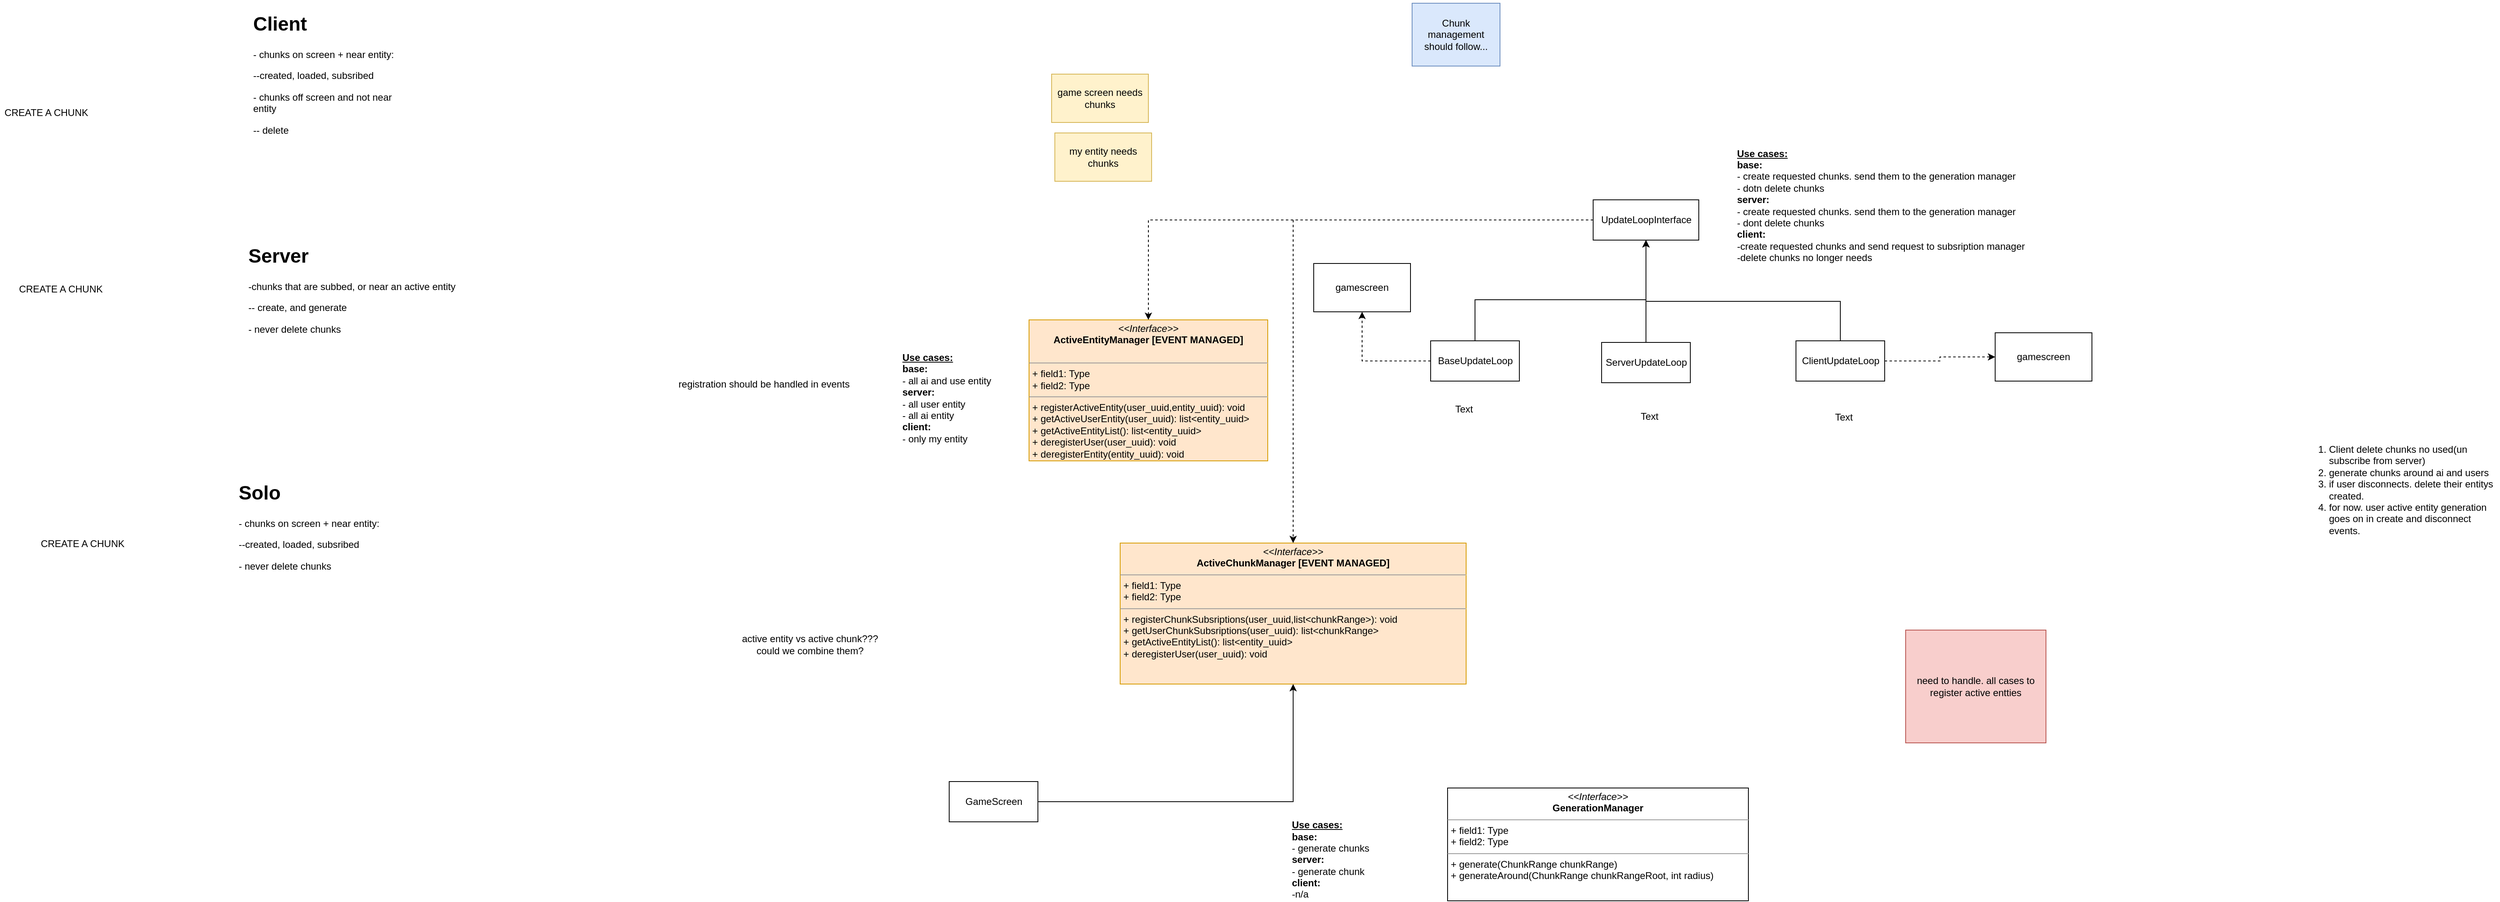 <mxfile version="16.4.0" type="device"><diagram id="kUH15gHTl3p1baRAcVna" name="Page-1"><mxGraphModel dx="4993" dy="1642" grid="0" gridSize="10" guides="1" tooltips="1" connect="1" arrows="1" fold="1" page="0" pageScale="1" pageWidth="850" pageHeight="1100" math="0" shadow="0"><root><mxCell id="0"/><mxCell id="1" parent="0"/><mxCell id="ypfO_ZJ_kF1ytdytfM0t-13" value="&lt;ol&gt;&lt;li&gt;Client delete chunks no used(un subscribe from server)&lt;/li&gt;&lt;li&gt;generate chunks around ai and users&lt;/li&gt;&lt;li&gt;if user disconnects. delete their entitys created.&lt;/li&gt;&lt;li&gt;for now. user active entity generation goes on in create and disconnect events.&lt;/li&gt;&lt;/ol&gt;" style="text;html=1;strokeColor=none;fillColor=none;align=left;verticalAlign=middle;whiteSpace=wrap;rounded=0;" parent="1" vertex="1"><mxGeometry x="1066" y="130" width="253" height="164" as="geometry"/></mxCell><mxCell id="Zs4BsTpwkFoYaRE0mZC7-3" value="&lt;p style=&quot;margin: 0px ; margin-top: 4px ; text-align: center&quot;&gt;&lt;i&gt;&amp;lt;&amp;lt;Interface&amp;gt;&amp;gt;&lt;/i&gt;&lt;br&gt;&lt;b&gt;GenerationManager&lt;/b&gt;&lt;/p&gt;&lt;hr size=&quot;1&quot;&gt;&lt;p style=&quot;margin: 0px ; margin-left: 4px&quot;&gt;+ field1: Type&lt;br&gt;+ field2: Type&lt;/p&gt;&lt;hr size=&quot;1&quot;&gt;&lt;p style=&quot;margin: 0px ; margin-left: 4px&quot;&gt;+ generate(ChunkRange chunkRange)&lt;br&gt;+ generateAround(ChunkRange chunkRangeRoot, int radius)&lt;/p&gt;" style="verticalAlign=top;align=left;overflow=fill;fontSize=12;fontFamily=Helvetica;html=1;" parent="1" vertex="1"><mxGeometry x="15" y="582" width="373" height="140" as="geometry"/></mxCell><mxCell id="Zs4BsTpwkFoYaRE0mZC7-5" value="&lt;p style=&quot;margin: 0px ; margin-top: 4px ; text-align: center&quot;&gt;&lt;i&gt;&amp;lt;&amp;lt;Interface&amp;gt;&amp;gt;&lt;/i&gt;&lt;br&gt;&lt;b&gt;ActiveEntityManager [EVENT MANAGED]&lt;/b&gt;&lt;/p&gt;&lt;br&gt;&lt;hr size=&quot;1&quot;&gt;&lt;p style=&quot;margin: 0px ; margin-left: 4px&quot;&gt;+ field1: Type&lt;br&gt;+ field2: Type&lt;/p&gt;&lt;hr size=&quot;1&quot;&gt;&lt;p style=&quot;margin: 0px ; margin-left: 4px&quot;&gt;+ registerActiveEntity(user_uuid,entity_uuid): void&lt;br&gt;+ getActiveUserEntity(user_uuid): list&amp;lt;entity_uuid&amp;gt;&lt;/p&gt;&lt;p style=&quot;margin: 0px ; margin-left: 4px&quot;&gt;+&amp;nbsp;getActiveEntityList(): list&amp;lt;entity_uuid&amp;gt;&lt;/p&gt;&lt;p style=&quot;margin: 0px ; margin-left: 4px&quot;&gt;+ deregisterUser(user_uuid): void&lt;/p&gt;&lt;p style=&quot;margin: 0px ; margin-left: 4px&quot;&gt;+ deregisterEntity(entity_uuid): void&lt;/p&gt;" style="verticalAlign=top;align=left;overflow=fill;fontSize=12;fontFamily=Helvetica;html=1;fillColor=#ffe6cc;strokeColor=#d79b00;" parent="1" vertex="1"><mxGeometry x="-504" y="1" width="296" height="175" as="geometry"/></mxCell><mxCell id="Zs4BsTpwkFoYaRE0mZC7-18" value="&lt;b&gt;&lt;u&gt;Use cases:&lt;/u&gt;&lt;/b&gt;&lt;br&gt;&lt;b&gt;base:&lt;br&gt;&lt;/b&gt;- generate chunks&lt;br&gt;&lt;b&gt;server:&lt;/b&gt;&lt;br&gt;- generate chunk&lt;br&gt;&lt;b&gt;client:&lt;br&gt;&lt;/b&gt;-n/a" style="text;html=1;align=left;verticalAlign=middle;resizable=0;points=[];autosize=1;strokeColor=none;fillColor=none;" parent="1" vertex="1"><mxGeometry x="-180" y="620" width="106" height="102" as="geometry"/></mxCell><mxCell id="Zs4BsTpwkFoYaRE0mZC7-19" value="&lt;b&gt;&lt;u&gt;Use cases:&lt;/u&gt;&lt;/b&gt;&lt;br&gt;&lt;b&gt;base:&lt;br&gt;&lt;/b&gt;- all ai and use entity&lt;br&gt;&lt;b&gt;server:&lt;/b&gt;&lt;br&gt;- all user entity&lt;br&gt;- all ai entity&lt;br&gt;&lt;b&gt;client:&lt;br&gt;&lt;/b&gt;- only my entity" style="text;html=1;align=left;verticalAlign=middle;resizable=0;points=[];autosize=1;strokeColor=none;fillColor=none;" parent="1" vertex="1"><mxGeometry x="-663" y="39.5" width="120" height="116" as="geometry"/></mxCell><mxCell id="Zs4BsTpwkFoYaRE0mZC7-21" value="&lt;b&gt;&lt;u&gt;Use cases:&lt;/u&gt;&lt;/b&gt;&lt;br&gt;&lt;b&gt;base:&lt;br&gt;&lt;/b&gt;- create requested chunks. send them to the generation manager&lt;br&gt;- dotn delete chunks&lt;br&gt;&lt;b&gt;server:&lt;/b&gt;&lt;br&gt;- create requested chunks. send them to the generation manager&lt;br&gt;- dont delete chunks&lt;br&gt;&lt;b&gt;client:&lt;br&gt;&lt;/b&gt;-create requested chunks and send request to subsription manager&lt;br&gt;-delete chunks no longer needs" style="text;html=1;align=left;verticalAlign=middle;resizable=0;points=[];autosize=1;strokeColor=none;fillColor=none;" parent="1" vertex="1"><mxGeometry x="372" y="-213" width="367" height="144" as="geometry"/></mxCell><mxCell id="f6o9O6TR0m_8u2Nm0Seb-2" value="need to handle. all cases to register active entties" style="text;html=1;strokeColor=#b85450;fillColor=#f8cecc;align=center;verticalAlign=middle;whiteSpace=wrap;rounded=0;" parent="1" vertex="1"><mxGeometry x="583" y="386" width="174" height="140" as="geometry"/></mxCell><mxCell id="f6o9O6TR0m_8u2Nm0Seb-3" value="Chunk management should follow..." style="text;html=1;strokeColor=#6c8ebf;fillColor=#dae8fc;align=center;verticalAlign=middle;whiteSpace=wrap;rounded=0;" parent="1" vertex="1"><mxGeometry x="-29" y="-392" width="109" height="78" as="geometry"/></mxCell><mxCell id="f6o9O6TR0m_8u2Nm0Seb-6" value="registration should be handled in events" style="text;html=1;align=center;verticalAlign=middle;resizable=0;points=[];autosize=1;strokeColor=none;fillColor=none;" parent="1" vertex="1"><mxGeometry x="-944" y="71.5" width="222" height="18" as="geometry"/></mxCell><mxCell id="f6o9O6TR0m_8u2Nm0Seb-7" value="active entity vs active chunk???&lt;br&gt;could we combine them?" style="text;html=1;align=center;verticalAlign=middle;resizable=0;points=[];autosize=1;strokeColor=none;fillColor=none;" parent="1" vertex="1"><mxGeometry x="-866" y="388" width="179" height="32" as="geometry"/></mxCell><mxCell id="f6o9O6TR0m_8u2Nm0Seb-8" value="&lt;p style=&quot;margin: 0px ; margin-top: 4px ; text-align: center&quot;&gt;&lt;i&gt;&amp;lt;&amp;lt;Interface&amp;gt;&amp;gt;&lt;/i&gt;&lt;br&gt;&lt;b&gt;ActiveChunkManager [EVENT MANAGED]&lt;/b&gt;&lt;/p&gt;&lt;hr size=&quot;1&quot;&gt;&lt;p style=&quot;margin: 0px ; margin-left: 4px&quot;&gt;+ field1: Type&lt;br&gt;+ field2: Type&lt;/p&gt;&lt;hr size=&quot;1&quot;&gt;&lt;p style=&quot;margin: 0px ; margin-left: 4px&quot;&gt;+ registerChunkSubsriptions(user_uuid,list&amp;lt;chunkRange&amp;gt;): void&lt;br&gt;+ getUserChunkSubsriptions(user_uuid): list&amp;lt;chunkRange&amp;gt;&lt;/p&gt;&lt;p style=&quot;margin: 0px ; margin-left: 4px&quot;&gt;+&amp;nbsp;getActiveEntityList(): list&amp;lt;entity_uuid&amp;gt;&lt;/p&gt;&lt;p style=&quot;margin: 0px ; margin-left: 4px&quot;&gt;+ deregisterUser(user_uuid): void&lt;/p&gt;" style="verticalAlign=top;align=left;overflow=fill;fontSize=12;fontFamily=Helvetica;html=1;fillColor=#ffe6cc;strokeColor=#d79b00;" parent="1" vertex="1"><mxGeometry x="-391" y="278" width="429" height="175" as="geometry"/></mxCell><mxCell id="dGYwDOZ0qpIuZa3NGKVj-1" value="game screen needs chunks" style="rounded=0;whiteSpace=wrap;html=1;fillColor=#fff2cc;strokeColor=#d6b656;" parent="1" vertex="1"><mxGeometry x="-476" y="-304" width="120" height="60" as="geometry"/></mxCell><mxCell id="dGYwDOZ0qpIuZa3NGKVj-2" value="my entity needs chunks" style="rounded=0;whiteSpace=wrap;html=1;fillColor=#fff2cc;strokeColor=#d6b656;" parent="1" vertex="1"><mxGeometry x="-472" y="-231" width="120" height="60" as="geometry"/></mxCell><mxCell id="-9jzbRfQTh9OaDxutC0K-6" style="edgeStyle=orthogonalEdgeStyle;rounded=0;orthogonalLoop=1;jettySize=auto;html=1;dashed=1;" edge="1" parent="1" source="dGYwDOZ0qpIuZa3NGKVj-3" target="Zs4BsTpwkFoYaRE0mZC7-5"><mxGeometry relative="1" as="geometry"/></mxCell><mxCell id="-9jzbRfQTh9OaDxutC0K-7" style="edgeStyle=orthogonalEdgeStyle;rounded=0;orthogonalLoop=1;jettySize=auto;html=1;dashed=1;" edge="1" parent="1" source="dGYwDOZ0qpIuZa3NGKVj-3" target="f6o9O6TR0m_8u2Nm0Seb-8"><mxGeometry relative="1" as="geometry"/></mxCell><mxCell id="dGYwDOZ0qpIuZa3NGKVj-3" value="UpdateLoopInterface" style="html=1;" parent="1" vertex="1"><mxGeometry x="195.5" y="-148" width="131" height="50" as="geometry"/></mxCell><mxCell id="dGYwDOZ0qpIuZa3NGKVj-16" style="edgeStyle=orthogonalEdgeStyle;rounded=0;orthogonalLoop=1;jettySize=auto;html=1;" parent="1" source="dGYwDOZ0qpIuZa3NGKVj-4" target="dGYwDOZ0qpIuZa3NGKVj-3" edge="1"><mxGeometry relative="1" as="geometry"><Array as="points"><mxPoint x="502" y="-22"/><mxPoint x="261" y="-22"/></Array></mxGeometry></mxCell><mxCell id="-9jzbRfQTh9OaDxutC0K-2" style="edgeStyle=orthogonalEdgeStyle;rounded=0;orthogonalLoop=1;jettySize=auto;html=1;dashed=1;" edge="1" parent="1" source="dGYwDOZ0qpIuZa3NGKVj-4" target="-9jzbRfQTh9OaDxutC0K-1"><mxGeometry relative="1" as="geometry"/></mxCell><mxCell id="dGYwDOZ0qpIuZa3NGKVj-4" value="ClientUpdateLoop" style="html=1;" parent="1" vertex="1"><mxGeometry x="447" y="27" width="110" height="50" as="geometry"/></mxCell><mxCell id="dGYwDOZ0qpIuZa3NGKVj-21" style="edgeStyle=orthogonalEdgeStyle;rounded=0;orthogonalLoop=1;jettySize=auto;html=1;" parent="1" source="dGYwDOZ0qpIuZa3NGKVj-7" target="f6o9O6TR0m_8u2Nm0Seb-8" edge="1"><mxGeometry relative="1" as="geometry"/></mxCell><mxCell id="dGYwDOZ0qpIuZa3NGKVj-7" value="GameScreen" style="html=1;" parent="1" vertex="1"><mxGeometry x="-603" y="574" width="110" height="50" as="geometry"/></mxCell><mxCell id="dGYwDOZ0qpIuZa3NGKVj-14" style="edgeStyle=orthogonalEdgeStyle;rounded=0;orthogonalLoop=1;jettySize=auto;html=1;" parent="1" source="dGYwDOZ0qpIuZa3NGKVj-8" target="dGYwDOZ0qpIuZa3NGKVj-3" edge="1"><mxGeometry relative="1" as="geometry"><Array as="points"><mxPoint x="49" y="-24"/><mxPoint x="261" y="-24"/></Array></mxGeometry></mxCell><mxCell id="-9jzbRfQTh9OaDxutC0K-5" style="edgeStyle=orthogonalEdgeStyle;rounded=0;orthogonalLoop=1;jettySize=auto;html=1;dashed=1;" edge="1" parent="1" source="dGYwDOZ0qpIuZa3NGKVj-8" target="-9jzbRfQTh9OaDxutC0K-3"><mxGeometry relative="1" as="geometry"/></mxCell><mxCell id="dGYwDOZ0qpIuZa3NGKVj-8" value="BaseUpdateLoop" style="html=1;" parent="1" vertex="1"><mxGeometry x="-6" y="27" width="110" height="50" as="geometry"/></mxCell><mxCell id="dGYwDOZ0qpIuZa3NGKVj-15" style="edgeStyle=orthogonalEdgeStyle;rounded=0;orthogonalLoop=1;jettySize=auto;html=1;" parent="1" source="dGYwDOZ0qpIuZa3NGKVj-10" target="dGYwDOZ0qpIuZa3NGKVj-3" edge="1"><mxGeometry relative="1" as="geometry"/></mxCell><mxCell id="dGYwDOZ0qpIuZa3NGKVj-10" value="ServerUpdateLoop" style="html=1;" parent="1" vertex="1"><mxGeometry x="206" y="29" width="110" height="50" as="geometry"/></mxCell><mxCell id="dGYwDOZ0qpIuZa3NGKVj-18" value="Text" style="text;html=1;align=center;verticalAlign=middle;resizable=0;points=[];autosize=1;strokeColor=none;fillColor=none;" parent="1" vertex="1"><mxGeometry x="245" y="111" width="40" height="20" as="geometry"/></mxCell><mxCell id="dGYwDOZ0qpIuZa3NGKVj-19" value="Text" style="text;html=1;align=center;verticalAlign=middle;resizable=0;points=[];autosize=1;strokeColor=none;fillColor=none;" parent="1" vertex="1"><mxGeometry x="486" y="112" width="40" height="20" as="geometry"/></mxCell><mxCell id="dGYwDOZ0qpIuZa3NGKVj-20" value="Text" style="text;html=1;align=center;verticalAlign=middle;resizable=0;points=[];autosize=1;strokeColor=none;fillColor=none;" parent="1" vertex="1"><mxGeometry x="15" y="102" width="40" height="20" as="geometry"/></mxCell><mxCell id="dGYwDOZ0qpIuZa3NGKVj-22" value="&lt;h1&gt;Client&lt;/h1&gt;&lt;p&gt;- chunks on screen + near entity:&lt;/p&gt;&lt;p&gt;--created, loaded, subsribed&lt;/p&gt;&lt;p&gt;- chunks off screen and not near entity&lt;/p&gt;&lt;p&gt;-- delete&lt;/p&gt;" style="text;html=1;strokeColor=none;fillColor=none;spacing=5;spacingTop=-20;whiteSpace=wrap;overflow=hidden;rounded=0;" parent="1" vertex="1"><mxGeometry x="-1471" y="-386" width="190" height="215" as="geometry"/></mxCell><mxCell id="dGYwDOZ0qpIuZa3NGKVj-23" value="&lt;h1&gt;Server&lt;/h1&gt;&lt;p&gt;-chunks that are subbed, or near an active entity&lt;/p&gt;&lt;p&gt;-- create, and generate&lt;/p&gt;&lt;p&gt;- never delete chunks&lt;/p&gt;" style="text;html=1;strokeColor=none;fillColor=none;spacing=5;spacingTop=-20;whiteSpace=wrap;overflow=hidden;rounded=0;" parent="1" vertex="1"><mxGeometry x="-1477" y="-98" width="363" height="209" as="geometry"/></mxCell><mxCell id="dGYwDOZ0qpIuZa3NGKVj-25" value="&lt;h1 style=&quot;color: rgb(0 , 0 , 0) ; font-family: &amp;#34;helvetica&amp;#34; ; font-style: normal ; letter-spacing: normal ; text-align: left ; text-indent: 0px ; text-transform: none ; word-spacing: 0px ; background-color: rgb(255 , 255 , 255)&quot;&gt;Solo&lt;/h1&gt;&lt;p&gt;- chunks on screen + near entity:&lt;/p&gt;&lt;p&gt;--created, loaded, subsribed&lt;/p&gt;&lt;p style=&quot;color: rgb(0 , 0 , 0) ; font-family: &amp;#34;helvetica&amp;#34; ; font-size: 12px ; font-style: normal ; font-weight: 400 ; letter-spacing: normal ; text-align: left ; text-indent: 0px ; text-transform: none ; word-spacing: 0px ; background-color: rgb(255 , 255 , 255)&quot;&gt;- never delete chunks&lt;/p&gt;" style="text;whiteSpace=wrap;html=1;" parent="1" vertex="1"><mxGeometry x="-1485.996" y="179.499" width="277" height="138" as="geometry"/></mxCell><mxCell id="dGYwDOZ0qpIuZa3NGKVj-26" value="CREATE A CHUNK" style="text;html=1;align=center;verticalAlign=middle;resizable=0;points=[];autosize=1;strokeColor=none;fillColor=none;" parent="1" vertex="1"><mxGeometry x="-1780" y="-265" width="114" height="18" as="geometry"/></mxCell><mxCell id="dGYwDOZ0qpIuZa3NGKVj-27" value="CREATE A CHUNK" style="text;html=1;align=center;verticalAlign=middle;resizable=0;points=[];autosize=1;strokeColor=none;fillColor=none;" parent="1" vertex="1"><mxGeometry x="-1762" y="-46" width="114" height="18" as="geometry"/></mxCell><mxCell id="dGYwDOZ0qpIuZa3NGKVj-28" value="CREATE A CHUNK" style="text;html=1;align=center;verticalAlign=middle;resizable=0;points=[];autosize=1;strokeColor=none;fillColor=none;" parent="1" vertex="1"><mxGeometry x="-1735" y="270" width="114" height="18" as="geometry"/></mxCell><mxCell id="-9jzbRfQTh9OaDxutC0K-1" value="gamescreen" style="rounded=0;whiteSpace=wrap;html=1;" vertex="1" parent="1"><mxGeometry x="694" y="17" width="120" height="60" as="geometry"/></mxCell><mxCell id="-9jzbRfQTh9OaDxutC0K-3" value="gamescreen" style="rounded=0;whiteSpace=wrap;html=1;" vertex="1" parent="1"><mxGeometry x="-151" y="-69" width="120" height="60" as="geometry"/></mxCell></root></mxGraphModel></diagram></mxfile>